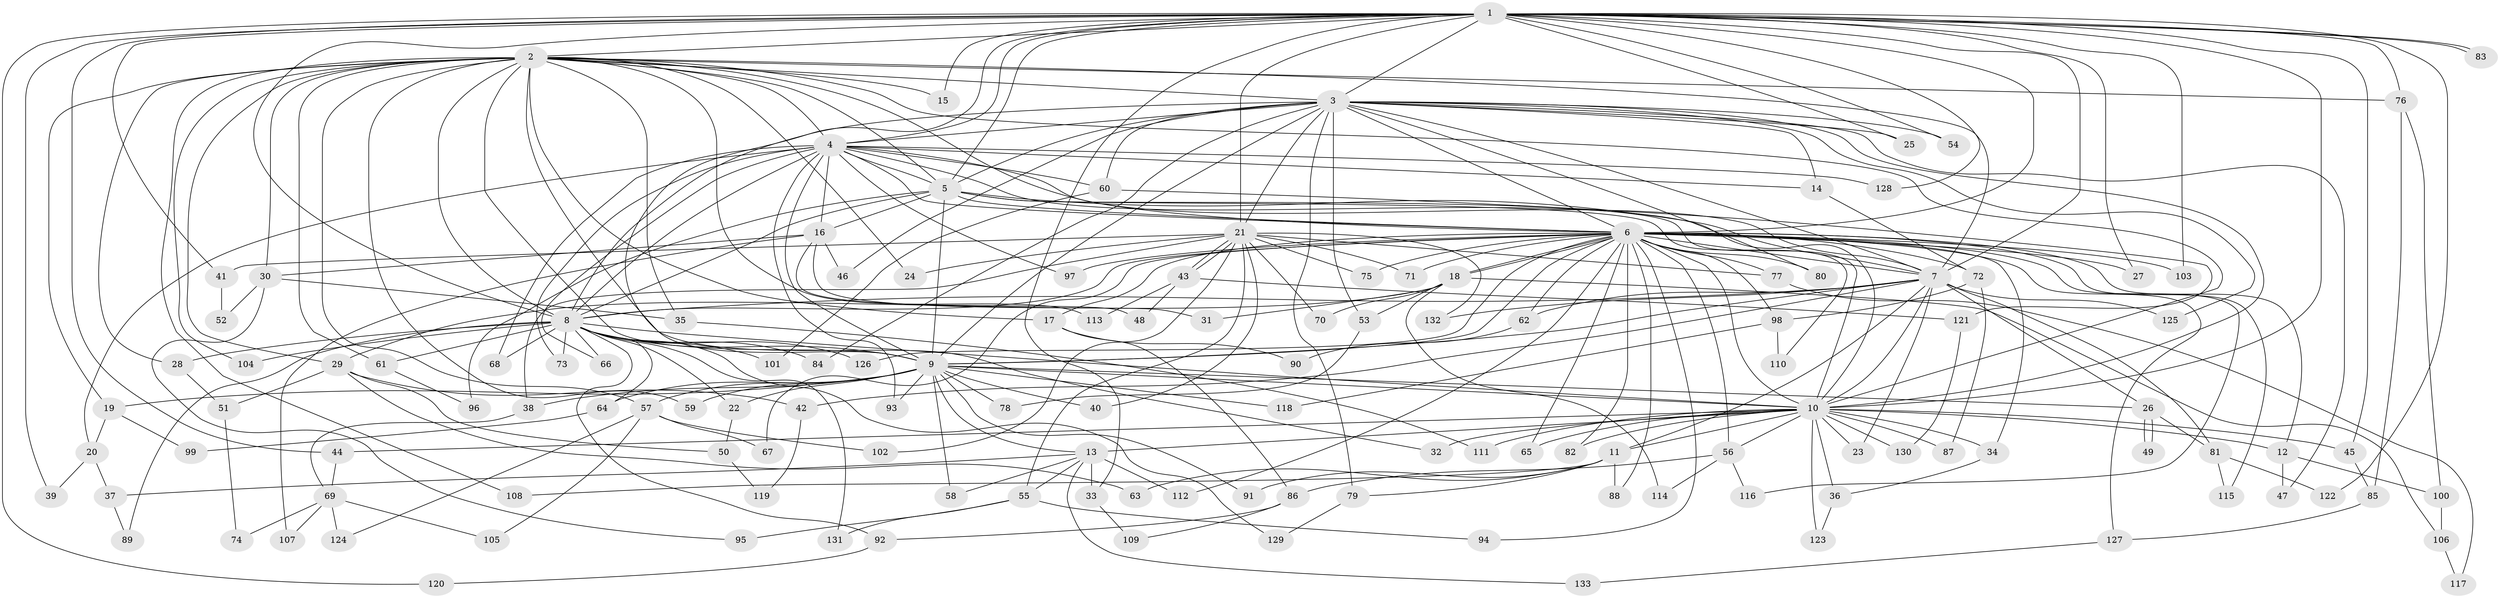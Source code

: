 // Generated by graph-tools (version 1.1) at 2025/11/02/27/25 16:11:04]
// undirected, 133 vertices, 291 edges
graph export_dot {
graph [start="1"]
  node [color=gray90,style=filled];
  1;
  2;
  3;
  4;
  5;
  6;
  7;
  8;
  9;
  10;
  11;
  12;
  13;
  14;
  15;
  16;
  17;
  18;
  19;
  20;
  21;
  22;
  23;
  24;
  25;
  26;
  27;
  28;
  29;
  30;
  31;
  32;
  33;
  34;
  35;
  36;
  37;
  38;
  39;
  40;
  41;
  42;
  43;
  44;
  45;
  46;
  47;
  48;
  49;
  50;
  51;
  52;
  53;
  54;
  55;
  56;
  57;
  58;
  59;
  60;
  61;
  62;
  63;
  64;
  65;
  66;
  67;
  68;
  69;
  70;
  71;
  72;
  73;
  74;
  75;
  76;
  77;
  78;
  79;
  80;
  81;
  82;
  83;
  84;
  85;
  86;
  87;
  88;
  89;
  90;
  91;
  92;
  93;
  94;
  95;
  96;
  97;
  98;
  99;
  100;
  101;
  102;
  103;
  104;
  105;
  106;
  107;
  108;
  109;
  110;
  111;
  112;
  113;
  114;
  115;
  116;
  117;
  118;
  119;
  120;
  121;
  122;
  123;
  124;
  125;
  126;
  127;
  128;
  129;
  130;
  131;
  132;
  133;
  1 -- 2;
  1 -- 3;
  1 -- 4;
  1 -- 5;
  1 -- 6;
  1 -- 7;
  1 -- 8;
  1 -- 9;
  1 -- 10;
  1 -- 15;
  1 -- 21;
  1 -- 25;
  1 -- 27;
  1 -- 33;
  1 -- 39;
  1 -- 41;
  1 -- 44;
  1 -- 45;
  1 -- 54;
  1 -- 76;
  1 -- 83;
  1 -- 83;
  1 -- 103;
  1 -- 120;
  1 -- 122;
  1 -- 128;
  2 -- 3;
  2 -- 4;
  2 -- 5;
  2 -- 6;
  2 -- 7;
  2 -- 8;
  2 -- 9;
  2 -- 10;
  2 -- 15;
  2 -- 17;
  2 -- 19;
  2 -- 24;
  2 -- 28;
  2 -- 29;
  2 -- 30;
  2 -- 32;
  2 -- 35;
  2 -- 57;
  2 -- 59;
  2 -- 61;
  2 -- 76;
  2 -- 104;
  2 -- 108;
  2 -- 113;
  3 -- 4;
  3 -- 5;
  3 -- 6;
  3 -- 7;
  3 -- 8;
  3 -- 9;
  3 -- 10;
  3 -- 14;
  3 -- 21;
  3 -- 25;
  3 -- 46;
  3 -- 47;
  3 -- 53;
  3 -- 54;
  3 -- 60;
  3 -- 79;
  3 -- 80;
  3 -- 84;
  3 -- 125;
  4 -- 5;
  4 -- 6;
  4 -- 7;
  4 -- 8;
  4 -- 9;
  4 -- 10;
  4 -- 14;
  4 -- 16;
  4 -- 20;
  4 -- 60;
  4 -- 66;
  4 -- 68;
  4 -- 73;
  4 -- 93;
  4 -- 97;
  4 -- 128;
  5 -- 6;
  5 -- 7;
  5 -- 8;
  5 -- 9;
  5 -- 10;
  5 -- 16;
  5 -- 96;
  5 -- 110;
  6 -- 7;
  6 -- 8;
  6 -- 9;
  6 -- 10;
  6 -- 12;
  6 -- 17;
  6 -- 18;
  6 -- 18;
  6 -- 27;
  6 -- 34;
  6 -- 56;
  6 -- 62;
  6 -- 65;
  6 -- 67;
  6 -- 71;
  6 -- 72;
  6 -- 75;
  6 -- 77;
  6 -- 80;
  6 -- 82;
  6 -- 88;
  6 -- 94;
  6 -- 97;
  6 -- 98;
  6 -- 103;
  6 -- 112;
  6 -- 115;
  6 -- 116;
  6 -- 126;
  6 -- 127;
  7 -- 8;
  7 -- 9;
  7 -- 10;
  7 -- 11;
  7 -- 23;
  7 -- 26;
  7 -- 42;
  7 -- 62;
  7 -- 81;
  7 -- 125;
  7 -- 132;
  8 -- 9;
  8 -- 10;
  8 -- 22;
  8 -- 28;
  8 -- 61;
  8 -- 64;
  8 -- 66;
  8 -- 68;
  8 -- 73;
  8 -- 84;
  8 -- 89;
  8 -- 92;
  8 -- 101;
  8 -- 104;
  8 -- 126;
  8 -- 129;
  8 -- 131;
  9 -- 10;
  9 -- 13;
  9 -- 19;
  9 -- 22;
  9 -- 26;
  9 -- 38;
  9 -- 40;
  9 -- 57;
  9 -- 58;
  9 -- 59;
  9 -- 64;
  9 -- 78;
  9 -- 91;
  9 -- 93;
  9 -- 118;
  10 -- 11;
  10 -- 12;
  10 -- 13;
  10 -- 23;
  10 -- 32;
  10 -- 34;
  10 -- 36;
  10 -- 44;
  10 -- 45;
  10 -- 56;
  10 -- 65;
  10 -- 82;
  10 -- 87;
  10 -- 111;
  10 -- 123;
  10 -- 130;
  11 -- 63;
  11 -- 79;
  11 -- 88;
  11 -- 91;
  11 -- 108;
  12 -- 47;
  12 -- 100;
  13 -- 33;
  13 -- 37;
  13 -- 55;
  13 -- 58;
  13 -- 112;
  13 -- 133;
  14 -- 72;
  16 -- 30;
  16 -- 31;
  16 -- 46;
  16 -- 48;
  16 -- 107;
  17 -- 86;
  17 -- 90;
  18 -- 29;
  18 -- 31;
  18 -- 53;
  18 -- 70;
  18 -- 106;
  18 -- 114;
  19 -- 20;
  19 -- 99;
  20 -- 37;
  20 -- 39;
  21 -- 24;
  21 -- 38;
  21 -- 40;
  21 -- 41;
  21 -- 43;
  21 -- 43;
  21 -- 55;
  21 -- 70;
  21 -- 71;
  21 -- 75;
  21 -- 77;
  21 -- 102;
  21 -- 132;
  22 -- 50;
  26 -- 49;
  26 -- 49;
  26 -- 81;
  28 -- 51;
  29 -- 42;
  29 -- 50;
  29 -- 51;
  29 -- 63;
  30 -- 35;
  30 -- 52;
  30 -- 95;
  33 -- 109;
  34 -- 36;
  35 -- 111;
  36 -- 123;
  37 -- 89;
  38 -- 69;
  41 -- 52;
  42 -- 119;
  43 -- 48;
  43 -- 113;
  43 -- 121;
  44 -- 69;
  45 -- 85;
  50 -- 119;
  51 -- 74;
  53 -- 78;
  55 -- 94;
  55 -- 95;
  55 -- 131;
  56 -- 86;
  56 -- 114;
  56 -- 116;
  57 -- 67;
  57 -- 102;
  57 -- 105;
  57 -- 124;
  60 -- 101;
  60 -- 121;
  61 -- 96;
  62 -- 90;
  64 -- 99;
  69 -- 74;
  69 -- 105;
  69 -- 107;
  69 -- 124;
  72 -- 87;
  72 -- 98;
  76 -- 85;
  76 -- 100;
  77 -- 117;
  79 -- 129;
  81 -- 115;
  81 -- 122;
  85 -- 127;
  86 -- 92;
  86 -- 109;
  92 -- 120;
  98 -- 110;
  98 -- 118;
  100 -- 106;
  106 -- 117;
  121 -- 130;
  127 -- 133;
}
